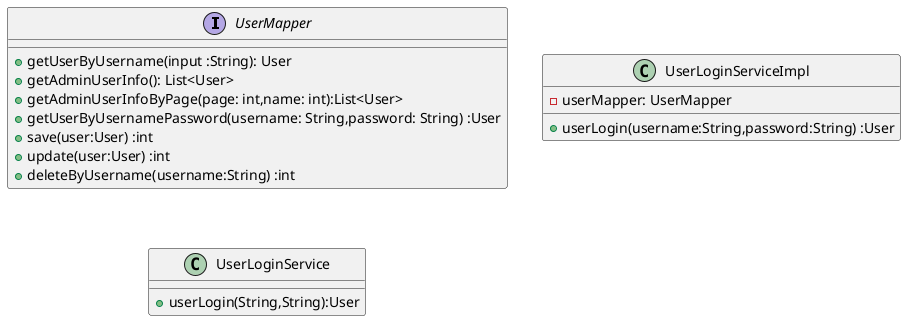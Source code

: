 @startuml
'https://plantuml.com/class-diagram

interface UserMapper{
+getUserByUsername(input :String): User
+getAdminUserInfo(): List<User>
+getAdminUserInfoByPage(page: int,name: int):List<User>
+getUserByUsernamePassword(username: String,password: String) :User
+save(user:User) :int
+update(user:User) :int
+deleteByUsername(username:String) :int
}

class UserLoginServiceImpl{
-userMapper: UserMapper
+userLogin(username:String,password:String) :User
}

class UserLoginService{
+userLogin(String,String):User
}

@enduml